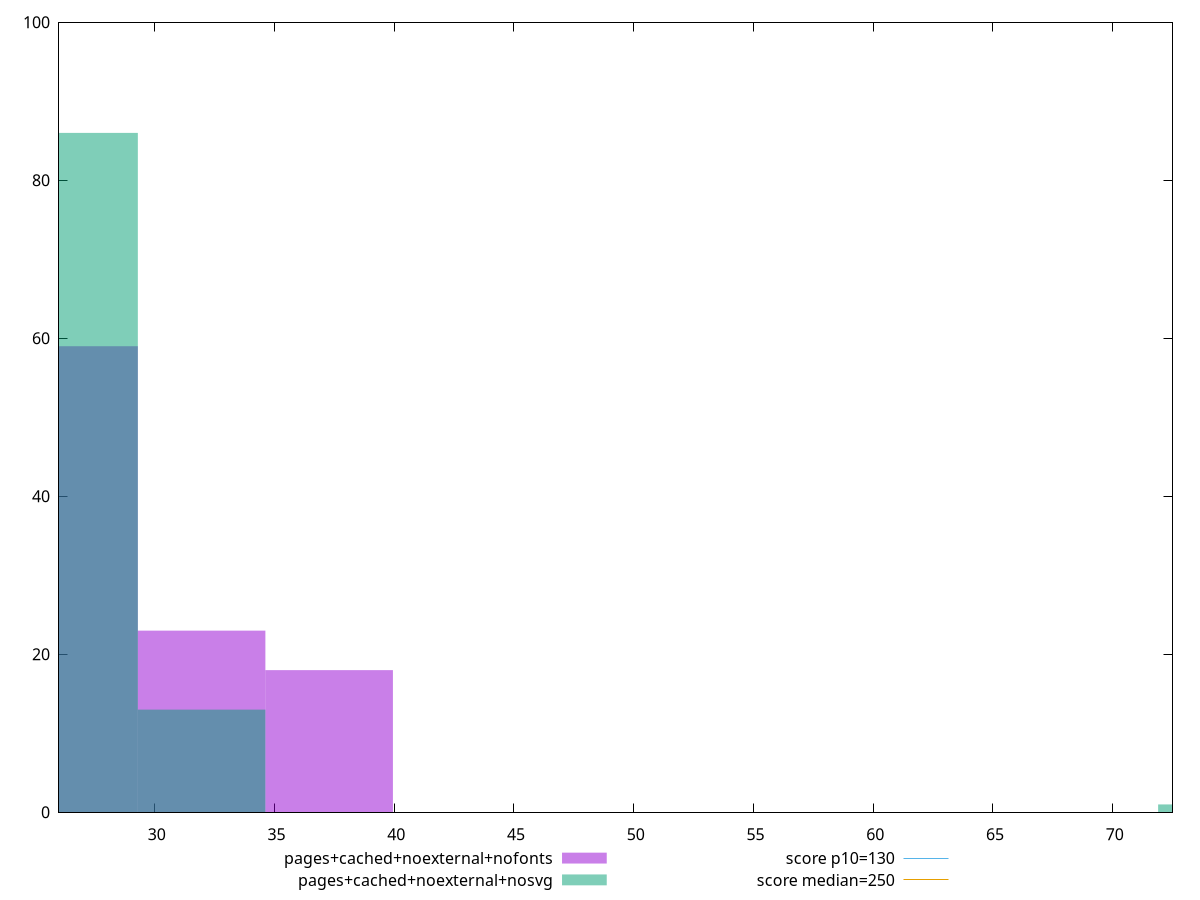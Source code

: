 reset

$pagesCachedNoexternalNofonts <<EOF
26.62958502145488 59
37.28141903003683 18
31.955502025745858 23
EOF

$pagesCachedNoexternalNosvg <<EOF
26.62958502145488 86
74.56283806007366 1
31.955502025745858 13
EOF

set key outside below
set boxwidth 5.325917004290976
set xrange [26:72.5]
set yrange [0:100]
set style fill transparent solid 0.5 noborder

set parametric
set terminal svg size 640, 500 enhanced background rgb 'white'
set output "report_00007_2020-12-11T15:55:29.892Z/max-potential-fid/comparison/histogram/6_vs_7.svg"

plot $pagesCachedNoexternalNofonts title "pages+cached+noexternal+nofonts" with boxes, \
     $pagesCachedNoexternalNosvg title "pages+cached+noexternal+nosvg" with boxes, \
     130,t title "score p10=130", \
     250,t title "score median=250"

reset
